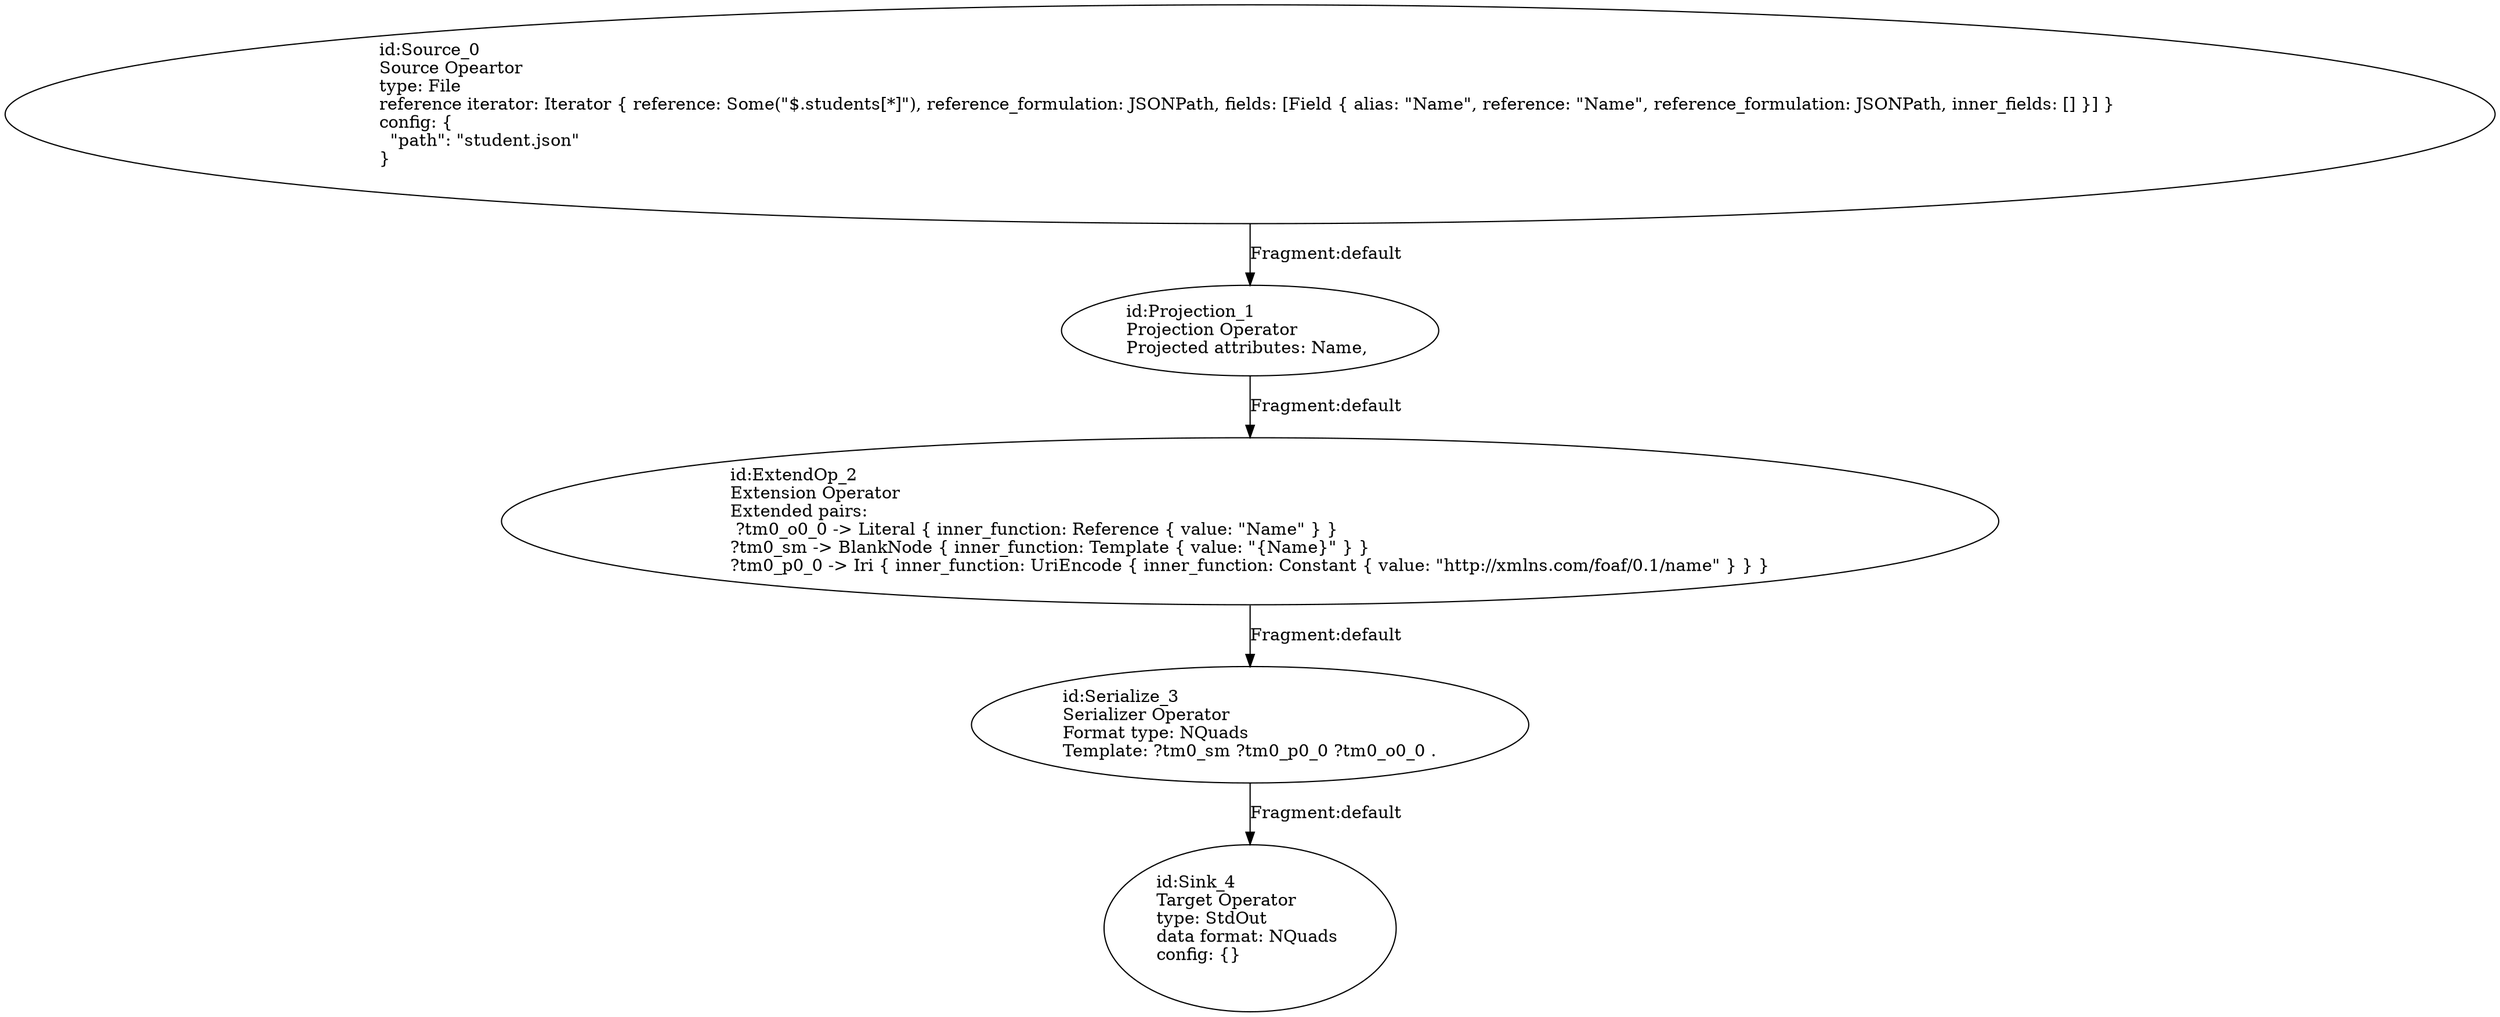 digraph {
    0 [ label = "id:Source_0 \lSource Opeartor\ltype: File \lreference iterator: Iterator { reference: Some(\"$.students[*]\"), reference_formulation: JSONPath, fields: [Field { alias: \"Name\", reference: \"Name\", reference_formulation: JSONPath, inner_fields: [] }] } \lconfig: {\l  \"path\": \"student.json\"\l}\l             " ]
    1 [ label = "id:Projection_1 \lProjection Operator\lProjected attributes: Name, " ]
    2 [ label = "id:ExtendOp_2 \lExtension Operator\lExtended pairs: \l ?tm0_o0_0 -> Literal { inner_function: Reference { value: \"Name\" } }\l?tm0_sm -> BlankNode { inner_function: Template { value: \"{Name}\" } }\l?tm0_p0_0 -> Iri { inner_function: UriEncode { inner_function: Constant { value: \"http://xmlns.com/foaf/0.1/name\" } } }" ]
    3 [ label = "id:Serialize_3 \lSerializer Operator\lFormat type: NQuads\lTemplate: ?tm0_sm ?tm0_p0_0 ?tm0_o0_0 ." ]
    4 [ label = "id:Sink_4 \lTarget Operator\ltype: StdOut \ldata format: NQuads \lconfig: {}\l             " ]
    0 -> 1 [ label = "Fragment:default" ]
    1 -> 2 [ label = "Fragment:default" ]
    2 -> 3 [ label = "Fragment:default" ]
    3 -> 4 [ label = "Fragment:default" ]
}
